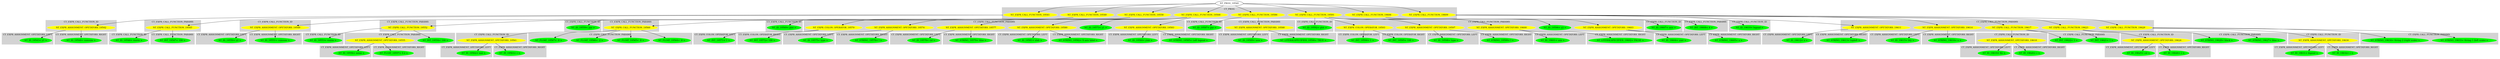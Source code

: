 digraph {

subgraph cluster0 {
 node [style=filled,color=white];
 style=filled;
 color=lightgrey;
 label = "CT_PROG";

"NT_EXPR_CALL_FUNCTION_19541"
 [fillcolor = yellow]
"NT_EXPR_CALL_FUNCTION_19548"
 [fillcolor = yellow]
"NT_EXPR_CALL_FUNCTION_19558"
 [fillcolor = yellow]
"NT_EXPR_CALL_FUNCTION_19568"
 [fillcolor = yellow]
"NT_EXPR_CALL_FUNCTION_19586"
 [fillcolor = yellow]
"NT_EXPR_CALL_FUNCTION_19591"
 [fillcolor = yellow]
"NT_EXPR_CALL_FUNCTION_19606"
 [fillcolor = yellow]
"NT_EXPR_CALL_FUNCTION_19609"
 [fillcolor = yellow]
}
"NT_PROG_19540"->"NT_EXPR_CALL_FUNCTION_19541"
subgraph cluster1 {
 node [style=filled,color=white];
 style=filled;
 color=lightgrey;
 label = "CT_EXPR_CALL_FUNCTION_ID";

"NT_EXPR_ASSIGNMENT_OPETATORS_19542"
 [fillcolor = yellow]
}
subgraph cluster2 {
 node [style=filled,color=white];
 style=filled;
 color=lightgrey;
 label = "CT_EXPR_CALL_FUNCTION_PARAMS";

"NT_EXPR_CALL_FUNCTION_19545"
 [fillcolor = yellow]
}
"NT_EXPR_CALL_FUNCTION_19541"->"NT_EXPR_ASSIGNMENT_OPETATORS_19542"
subgraph cluster3 {
 node [style=filled,color=white];
 style=filled;
 color=lightgrey;
 label = "CT_EXPR_ASSIGNMENT_OPETATORS_LEFT";

"NT_ID_19543< y1 >"
 [fillcolor = green]
}
subgraph cluster4 {
 node [style=filled,color=white];
 style=filled;
 color=lightgrey;
 label = "CT_EXPR_ASSIGNMENT_OPETATORS_RIGHT";

"NT_ID_19544< cumsum >"
 [fillcolor = green]
}
"NT_EXPR_ASSIGNMENT_OPETATORS_19542"->"NT_ID_19543< y1 >"
"NT_EXPR_ASSIGNMENT_OPETATORS_19542"->"NT_ID_19544< cumsum >"
"NT_EXPR_CALL_FUNCTION_19541"->"NT_EXPR_CALL_FUNCTION_19545"
subgraph cluster5 {
 node [style=filled,color=white];
 style=filled;
 color=lightgrey;
 label = "CT_EXPR_CALL_FUNCTION_ID";

"NT_ID_19546< rnorm >"
 [fillcolor = green]
}
subgraph cluster6 {
 node [style=filled,color=white];
 style=filled;
 color=lightgrey;
 label = "CT_EXPR_CALL_FUNCTION_PARAMS";

"NT_INT_19547< 100 >"
 [fillcolor = green]
}
"NT_EXPR_CALL_FUNCTION_19545"->"NT_ID_19546< rnorm >"
"NT_EXPR_CALL_FUNCTION_19545"->"NT_INT_19547< 100 >"
"NT_PROG_19540"->"NT_EXPR_CALL_FUNCTION_19548"
subgraph cluster7 {
 node [style=filled,color=white];
 style=filled;
 color=lightgrey;
 label = "CT_EXPR_CALL_FUNCTION_ID";

"NT_EXPR_ASSIGNMENT_OPETATORS_19549"
 [fillcolor = yellow]
}
subgraph cluster8 {
 node [style=filled,color=white];
 style=filled;
 color=lightgrey;
 label = "CT_EXPR_CALL_FUNCTION_PARAMS";

"NT_EXPR_CALL_FUNCTION_19552"
 [fillcolor = yellow]
}
"NT_EXPR_CALL_FUNCTION_19548"->"NT_EXPR_ASSIGNMENT_OPETATORS_19549"
subgraph cluster9 {
 node [style=filled,color=white];
 style=filled;
 color=lightgrey;
 label = "CT_EXPR_ASSIGNMENT_OPETATORS_LEFT";

"NT_ID_19550< y2 >"
 [fillcolor = green]
}
subgraph cluster10 {
 node [style=filled,color=white];
 style=filled;
 color=lightgrey;
 label = "CT_EXPR_ASSIGNMENT_OPETATORS_RIGHT";

"NT_ID_19551< cumsum >"
 [fillcolor = green]
}
"NT_EXPR_ASSIGNMENT_OPETATORS_19549"->"NT_ID_19550< y2 >"
"NT_EXPR_ASSIGNMENT_OPETATORS_19549"->"NT_ID_19551< cumsum >"
"NT_EXPR_CALL_FUNCTION_19548"->"NT_EXPR_CALL_FUNCTION_19552"
subgraph cluster11 {
 node [style=filled,color=white];
 style=filled;
 color=lightgrey;
 label = "CT_EXPR_CALL_FUNCTION_ID";

"NT_ID_19553< rnorm >"
 [fillcolor = green]
}
subgraph cluster12 {
 node [style=filled,color=white];
 style=filled;
 color=lightgrey;
 label = "CT_EXPR_CALL_FUNCTION_PARAMS";

"NT_INT_19554< 100 >"
 [fillcolor = green]
"NT_EXPR_ASSIGNMENT_OPETATORS_19555"
 [fillcolor = yellow]
}
"NT_EXPR_CALL_FUNCTION_19552"->"NT_ID_19553< rnorm >"
"NT_EXPR_CALL_FUNCTION_19552"->"NT_INT_19554< 100 >"
"NT_EXPR_CALL_FUNCTION_19552"->"NT_EXPR_ASSIGNMENT_OPETATORS_19555"
subgraph cluster13 {
 node [style=filled,color=white];
 style=filled;
 color=lightgrey;
 label = "CT_EXPR_ASSIGNMENT_OPETATORS_LEFT";

"NT_ID_19556< mean >"
 [fillcolor = green]
}
subgraph cluster14 {
 node [style=filled,color=white];
 style=filled;
 color=lightgrey;
 label = "CT_EXPR_ASSIGNMENT_OPETATORS_RIGHT";

"NT_FLOAT_19557< 0.2 >"
 [fillcolor = green]
}
"NT_EXPR_ASSIGNMENT_OPETATORS_19555"->"NT_ID_19556< mean >"
"NT_EXPR_ASSIGNMENT_OPETATORS_19555"->"NT_FLOAT_19557< 0.2 >"
"NT_PROG_19540"->"NT_EXPR_CALL_FUNCTION_19558"
subgraph cluster15 {
 node [style=filled,color=white];
 style=filled;
 color=lightgrey;
 label = "CT_EXPR_CALL_FUNCTION_ID";

"NT_ID_19559< par >"
 [fillcolor = green]
}
subgraph cluster16 {
 node [style=filled,color=white];
 style=filled;
 color=lightgrey;
 label = "CT_EXPR_CALL_FUNCTION_PARAMS";

"NT_EXPR_CALL_FUNCTION_19560"
 [fillcolor = yellow]
}
"NT_EXPR_CALL_FUNCTION_19558"->"NT_ID_19559< par >"
"NT_EXPR_CALL_FUNCTION_19558"->"NT_EXPR_CALL_FUNCTION_19560"
subgraph cluster17 {
 node [style=filled,color=white];
 style=filled;
 color=lightgrey;
 label = "CT_EXPR_CALL_FUNCTION_ID";

"NT_EXPR_ASSIGNMENT_OPETATORS_19561"
 [fillcolor = yellow]
}
subgraph cluster18 {
 node [style=filled,color=white];
 style=filled;
 color=lightgrey;
 label = "CT_EXPR_CALL_FUNCTION_PARAMS";

"NT_FLOAT_19564< .8 >"
 [fillcolor = green]
"NT_FLOAT_19565< .8 >"
 [fillcolor = green]
"NT_FLOAT_19566< .2 >"
 [fillcolor = green]
"NT_FLOAT_19567< .8 >"
 [fillcolor = green]
}
"NT_EXPR_CALL_FUNCTION_19560"->"NT_EXPR_ASSIGNMENT_OPETATORS_19561"
subgraph cluster19 {
 node [style=filled,color=white];
 style=filled;
 color=lightgrey;
 label = "CT_EXPR_ASSIGNMENT_OPETATORS_LEFT";

"NT_ID_19562< mai >"
 [fillcolor = green]
}
subgraph cluster20 {
 node [style=filled,color=white];
 style=filled;
 color=lightgrey;
 label = "CT_EXPR_ASSIGNMENT_OPETATORS_RIGHT";

"NT_ID_19563< c >"
 [fillcolor = green]
}
"NT_EXPR_ASSIGNMENT_OPETATORS_19561"->"NT_ID_19562< mai >"
"NT_EXPR_ASSIGNMENT_OPETATORS_19561"->"NT_ID_19563< c >"
"NT_EXPR_CALL_FUNCTION_19560"->"NT_FLOAT_19564< .8 >"
"NT_EXPR_CALL_FUNCTION_19560"->"NT_FLOAT_19565< .8 >"
"NT_EXPR_CALL_FUNCTION_19560"->"NT_FLOAT_19566< .2 >"
"NT_EXPR_CALL_FUNCTION_19560"->"NT_FLOAT_19567< .8 >"
"NT_PROG_19540"->"NT_EXPR_CALL_FUNCTION_19568"
subgraph cluster21 {
 node [style=filled,color=white];
 style=filled;
 color=lightgrey;
 label = "CT_EXPR_CALL_FUNCTION_ID";

"NT_ID_19569< plot >"
 [fillcolor = green]
}
subgraph cluster22 {
 node [style=filled,color=white];
 style=filled;
 color=lightgrey;
 label = "CT_EXPR_CALL_FUNCTION_PARAMS";

"NT_EXPR_COLON_OPERATOR_19570"
 [fillcolor = yellow]
"NT_ID_19573< y1 >"
 [fillcolor = green]
"NT_EXPR_ASSIGNMENT_OPETATORS_19574"
 [fillcolor = yellow]
"NT_EXPR_ASSIGNMENT_OPETATORS_19577"
 [fillcolor = yellow]
"NT_EXPR_ASSIGNMENT_OPETATORS_19580"
 [fillcolor = yellow]
"NT_EXPR_ASSIGNMENT_OPETATORS_19583"
 [fillcolor = yellow]
}
"NT_EXPR_CALL_FUNCTION_19568"->"NT_ID_19569< plot >"
"NT_EXPR_CALL_FUNCTION_19568"->"NT_EXPR_COLON_OPERATOR_19570"
subgraph cluster23 {
 node [style=filled,color=white];
 style=filled;
 color=lightgrey;
 label = "CT_EXPR_COLON_OPERATOR_LEFT";

"NT_INT_19571< 1 >"
 [fillcolor = green]
}
subgraph cluster24 {
 node [style=filled,color=white];
 style=filled;
 color=lightgrey;
 label = "CT_EXPR_COLON_OPERATOR_RIGHT";

"NT_INT_19572< 100 >"
 [fillcolor = green]
}
"NT_EXPR_COLON_OPERATOR_19570"->"NT_INT_19571< 1 >"
"NT_EXPR_COLON_OPERATOR_19570"->"NT_INT_19572< 100 >"
"NT_EXPR_CALL_FUNCTION_19568"->"NT_ID_19573< y1 >"
"NT_EXPR_CALL_FUNCTION_19568"->"NT_EXPR_ASSIGNMENT_OPETATORS_19574"
subgraph cluster25 {
 node [style=filled,color=white];
 style=filled;
 color=lightgrey;
 label = "CT_EXPR_ASSIGNMENT_OPETATORS_LEFT";

"NT_ID_19575< type >"
 [fillcolor = green]
}
subgraph cluster26 {
 node [style=filled,color=white];
 style=filled;
 color=lightgrey;
 label = "CT_EXPR_ASSIGNMENT_OPETATORS_RIGHT";

"NT_STRING_19576< l >"
 [fillcolor = green]
}
"NT_EXPR_ASSIGNMENT_OPETATORS_19574"->"NT_ID_19575< type >"
"NT_EXPR_ASSIGNMENT_OPETATORS_19574"->"NT_STRING_19576< l >"
"NT_EXPR_CALL_FUNCTION_19568"->"NT_EXPR_ASSIGNMENT_OPETATORS_19577"
subgraph cluster27 {
 node [style=filled,color=white];
 style=filled;
 color=lightgrey;
 label = "CT_EXPR_ASSIGNMENT_OPETATORS_LEFT";

"NT_ID_19578< col >"
 [fillcolor = green]
}
subgraph cluster28 {
 node [style=filled,color=white];
 style=filled;
 color=lightgrey;
 label = "CT_EXPR_ASSIGNMENT_OPETATORS_RIGHT";

"NT_STRING_19579< blue >"
 [fillcolor = green]
}
"NT_EXPR_ASSIGNMENT_OPETATORS_19577"->"NT_ID_19578< col >"
"NT_EXPR_ASSIGNMENT_OPETATORS_19577"->"NT_STRING_19579< blue >"
"NT_EXPR_CALL_FUNCTION_19568"->"NT_EXPR_ASSIGNMENT_OPETATORS_19580"
subgraph cluster29 {
 node [style=filled,color=white];
 style=filled;
 color=lightgrey;
 label = "CT_EXPR_ASSIGNMENT_OPETATORS_LEFT";

"NT_ID_19581< xlab >"
 [fillcolor = green]
}
subgraph cluster30 {
 node [style=filled,color=white];
 style=filled;
 color=lightgrey;
 label = "CT_EXPR_ASSIGNMENT_OPETATORS_RIGHT";

"NT_STRING_19582< X axis label >"
 [fillcolor = green]
}
"NT_EXPR_ASSIGNMENT_OPETATORS_19580"->"NT_ID_19581< xlab >"
"NT_EXPR_ASSIGNMENT_OPETATORS_19580"->"NT_STRING_19582< X axis label >"
"NT_EXPR_CALL_FUNCTION_19568"->"NT_EXPR_ASSIGNMENT_OPETATORS_19583"
subgraph cluster31 {
 node [style=filled,color=white];
 style=filled;
 color=lightgrey;
 label = "CT_EXPR_ASSIGNMENT_OPETATORS_LEFT";

"NT_ID_19584< ylab >"
 [fillcolor = green]
}
subgraph cluster32 {
 node [style=filled,color=white];
 style=filled;
 color=lightgrey;
 label = "CT_EXPR_ASSIGNMENT_OPETATORS_RIGHT";

"NT_STRING_19585< Left legend >"
 [fillcolor = green]
}
"NT_EXPR_ASSIGNMENT_OPETATORS_19583"->"NT_ID_19584< ylab >"
"NT_EXPR_ASSIGNMENT_OPETATORS_19583"->"NT_STRING_19585< Left legend >"
"NT_PROG_19540"->"NT_EXPR_CALL_FUNCTION_19586"
subgraph cluster33 {
 node [style=filled,color=white];
 style=filled;
 color=lightgrey;
 label = "CT_EXPR_CALL_FUNCTION_ID";

"NT_ID_19587< par >"
 [fillcolor = green]
}
subgraph cluster34 {
 node [style=filled,color=white];
 style=filled;
 color=lightgrey;
 label = "CT_EXPR_CALL_FUNCTION_PARAMS";

"NT_EXPR_ASSIGNMENT_OPETATORS_19588"
 [fillcolor = yellow]
}
"NT_EXPR_CALL_FUNCTION_19586"->"NT_ID_19587< par >"
"NT_EXPR_CALL_FUNCTION_19586"->"NT_EXPR_ASSIGNMENT_OPETATORS_19588"
subgraph cluster35 {
 node [style=filled,color=white];
 style=filled;
 color=lightgrey;
 label = "CT_EXPR_ASSIGNMENT_OPETATORS_LEFT";

"NT_ID_19589< new >"
 [fillcolor = green]
}
subgraph cluster36 {
 node [style=filled,color=white];
 style=filled;
 color=lightgrey;
 label = "CT_EXPR_ASSIGNMENT_OPETATORS_RIGHT";

"NT_LITERALSPECIFIER_19590< TRUE >"
 [fillcolor = green]
}
"NT_EXPR_ASSIGNMENT_OPETATORS_19588"->"NT_ID_19589< new >"
"NT_EXPR_ASSIGNMENT_OPETATORS_19588"->"NT_LITERALSPECIFIER_19590< TRUE >"
"NT_PROG_19540"->"NT_EXPR_CALL_FUNCTION_19591"
subgraph cluster37 {
 node [style=filled,color=white];
 style=filled;
 color=lightgrey;
 label = "CT_EXPR_CALL_FUNCTION_ID";

"NT_ID_19592< plot >"
 [fillcolor = green]
}
subgraph cluster38 {
 node [style=filled,color=white];
 style=filled;
 color=lightgrey;
 label = "CT_EXPR_CALL_FUNCTION_PARAMS";

"NT_EXPR_COLON_OPERATOR_19593"
 [fillcolor = yellow]
"NT_ID_19596< y2 >"
 [fillcolor = green]
"NT_EXPR_ASSIGNMENT_OPETATORS_19597"
 [fillcolor = yellow]
"NT_EXPR_ASSIGNMENT_OPETATORS_19600"
 [fillcolor = yellow]
"NT_EXPR_ASSIGNMENT_OPETATORS_19603"
 [fillcolor = yellow]
}
"NT_EXPR_CALL_FUNCTION_19591"->"NT_ID_19592< plot >"
"NT_EXPR_CALL_FUNCTION_19591"->"NT_EXPR_COLON_OPERATOR_19593"
subgraph cluster39 {
 node [style=filled,color=white];
 style=filled;
 color=lightgrey;
 label = "CT_EXPR_COLON_OPERATOR_LEFT";

"NT_INT_19594< 1 >"
 [fillcolor = green]
}
subgraph cluster40 {
 node [style=filled,color=white];
 style=filled;
 color=lightgrey;
 label = "CT_EXPR_COLON_OPERATOR_RIGHT";

"NT_INT_19595< 100 >"
 [fillcolor = green]
}
"NT_EXPR_COLON_OPERATOR_19593"->"NT_INT_19594< 1 >"
"NT_EXPR_COLON_OPERATOR_19593"->"NT_INT_19595< 100 >"
"NT_EXPR_CALL_FUNCTION_19591"->"NT_ID_19596< y2 >"
"NT_EXPR_CALL_FUNCTION_19591"->"NT_EXPR_ASSIGNMENT_OPETATORS_19597"
subgraph cluster41 {
 node [style=filled,color=white];
 style=filled;
 color=lightgrey;
 label = "CT_EXPR_ASSIGNMENT_OPETATORS_LEFT";

"NT_ID_19598< type >"
 [fillcolor = green]
}
subgraph cluster42 {
 node [style=filled,color=white];
 style=filled;
 color=lightgrey;
 label = "CT_EXPR_ASSIGNMENT_OPETATORS_RIGHT";

"NT_STRING_19599< l >"
 [fillcolor = green]
}
"NT_EXPR_ASSIGNMENT_OPETATORS_19597"->"NT_ID_19598< type >"
"NT_EXPR_ASSIGNMENT_OPETATORS_19597"->"NT_STRING_19599< l >"
"NT_EXPR_CALL_FUNCTION_19591"->"NT_EXPR_ASSIGNMENT_OPETATORS_19600"
subgraph cluster43 {
 node [style=filled,color=white];
 style=filled;
 color=lightgrey;
 label = "CT_EXPR_ASSIGNMENT_OPETATORS_LEFT";

"NT_ID_19601< ann >"
 [fillcolor = green]
}
subgraph cluster44 {
 node [style=filled,color=white];
 style=filled;
 color=lightgrey;
 label = "CT_EXPR_ASSIGNMENT_OPETATORS_RIGHT";

"NT_LITERALSPECIFIER_19602< FALSE >"
 [fillcolor = green]
}
"NT_EXPR_ASSIGNMENT_OPETATORS_19600"->"NT_ID_19601< ann >"
"NT_EXPR_ASSIGNMENT_OPETATORS_19600"->"NT_LITERALSPECIFIER_19602< FALSE >"
"NT_EXPR_CALL_FUNCTION_19591"->"NT_EXPR_ASSIGNMENT_OPETATORS_19603"
subgraph cluster45 {
 node [style=filled,color=white];
 style=filled;
 color=lightgrey;
 label = "CT_EXPR_ASSIGNMENT_OPETATORS_LEFT";

"NT_ID_19604< yaxt >"
 [fillcolor = green]
}
subgraph cluster46 {
 node [style=filled,color=white];
 style=filled;
 color=lightgrey;
 label = "CT_EXPR_ASSIGNMENT_OPETATORS_RIGHT";

"NT_STRING_19605< n >"
 [fillcolor = green]
}
"NT_EXPR_ASSIGNMENT_OPETATORS_19603"->"NT_ID_19604< yaxt >"
"NT_EXPR_ASSIGNMENT_OPETATORS_19603"->"NT_STRING_19605< n >"
"NT_PROG_19540"->"NT_EXPR_CALL_FUNCTION_19606"
subgraph cluster47 {
 node [style=filled,color=white];
 style=filled;
 color=lightgrey;
 label = "CT_EXPR_CALL_FUNCTION_ID";

"NT_ID_19607< axis >"
 [fillcolor = green]
}
subgraph cluster48 {
 node [style=filled,color=white];
 style=filled;
 color=lightgrey;
 label = "CT_EXPR_CALL_FUNCTION_PARAMS";

"NT_INT_19608< 4 >"
 [fillcolor = green]
}
"NT_EXPR_CALL_FUNCTION_19606"->"NT_ID_19607< axis >"
"NT_EXPR_CALL_FUNCTION_19606"->"NT_INT_19608< 4 >"
"NT_PROG_19540"->"NT_EXPR_CALL_FUNCTION_19609"
subgraph cluster49 {
 node [style=filled,color=white];
 style=filled;
 color=lightgrey;
 label = "CT_EXPR_CALL_FUNCTION_ID";

"NT_ID_19610< legend >"
 [fillcolor = green]
}
subgraph cluster50 {
 node [style=filled,color=white];
 style=filled;
 color=lightgrey;
 label = "CT_EXPR_CALL_FUNCTION_PARAMS";

"NT_EXPR_ASSIGNMENT_OPETATORS_19611"
 [fillcolor = yellow]
"NT_EXPR_ASSIGNMENT_OPETATORS_19614"
 [fillcolor = yellow]
"NT_EXPR_CALL_FUNCTION_19617"
 [fillcolor = yellow]
"NT_EXPR_CALL_FUNCTION_19623"
 [fillcolor = yellow]
"NT_EXPR_CALL_FUNCTION_19629"
 [fillcolor = yellow]
}
"NT_EXPR_CALL_FUNCTION_19609"->"NT_ID_19610< legend >"
"NT_EXPR_CALL_FUNCTION_19609"->"NT_EXPR_ASSIGNMENT_OPETATORS_19611"
subgraph cluster51 {
 node [style=filled,color=white];
 style=filled;
 color=lightgrey;
 label = "CT_EXPR_ASSIGNMENT_OPETATORS_LEFT";

"NT_ID_19612< x >"
 [fillcolor = green]
}
subgraph cluster52 {
 node [style=filled,color=white];
 style=filled;
 color=lightgrey;
 label = "CT_EXPR_ASSIGNMENT_OPETATORS_RIGHT";

"NT_STRING_19613< topleft >"
 [fillcolor = green]
}
"NT_EXPR_ASSIGNMENT_OPETATORS_19611"->"NT_ID_19612< x >"
"NT_EXPR_ASSIGNMENT_OPETATORS_19611"->"NT_STRING_19613< topleft >"
"NT_EXPR_CALL_FUNCTION_19609"->"NT_EXPR_ASSIGNMENT_OPETATORS_19614"
subgraph cluster53 {
 node [style=filled,color=white];
 style=filled;
 color=lightgrey;
 label = "CT_EXPR_ASSIGNMENT_OPETATORS_LEFT";

"NT_ID_19615< bty >"
 [fillcolor = green]
}
subgraph cluster54 {
 node [style=filled,color=white];
 style=filled;
 color=lightgrey;
 label = "CT_EXPR_ASSIGNMENT_OPETATORS_RIGHT";

"NT_STRING_19616< n >"
 [fillcolor = green]
}
"NT_EXPR_ASSIGNMENT_OPETATORS_19614"->"NT_ID_19615< bty >"
"NT_EXPR_ASSIGNMENT_OPETATORS_19614"->"NT_STRING_19616< n >"
"NT_EXPR_CALL_FUNCTION_19609"->"NT_EXPR_CALL_FUNCTION_19617"
subgraph cluster55 {
 node [style=filled,color=white];
 style=filled;
 color=lightgrey;
 label = "CT_EXPR_CALL_FUNCTION_ID";

"NT_EXPR_ASSIGNMENT_OPETATORS_19618"
 [fillcolor = yellow]
}
subgraph cluster56 {
 node [style=filled,color=white];
 style=filled;
 color=lightgrey;
 label = "CT_EXPR_CALL_FUNCTION_PARAMS";

"NT_INT_19621< 1 >"
 [fillcolor = green]
"NT_INT_19622< 1 >"
 [fillcolor = green]
}
"NT_EXPR_CALL_FUNCTION_19617"->"NT_EXPR_ASSIGNMENT_OPETATORS_19618"
subgraph cluster57 {
 node [style=filled,color=white];
 style=filled;
 color=lightgrey;
 label = "CT_EXPR_ASSIGNMENT_OPETATORS_LEFT";

"NT_ID_19619< lty >"
 [fillcolor = green]
}
subgraph cluster58 {
 node [style=filled,color=white];
 style=filled;
 color=lightgrey;
 label = "CT_EXPR_ASSIGNMENT_OPETATORS_RIGHT";

"NT_ID_19620< c >"
 [fillcolor = green]
}
"NT_EXPR_ASSIGNMENT_OPETATORS_19618"->"NT_ID_19619< lty >"
"NT_EXPR_ASSIGNMENT_OPETATORS_19618"->"NT_ID_19620< c >"
"NT_EXPR_CALL_FUNCTION_19617"->"NT_INT_19621< 1 >"
"NT_EXPR_CALL_FUNCTION_19617"->"NT_INT_19622< 1 >"
"NT_EXPR_CALL_FUNCTION_19609"->"NT_EXPR_CALL_FUNCTION_19623"
subgraph cluster59 {
 node [style=filled,color=white];
 style=filled;
 color=lightgrey;
 label = "CT_EXPR_CALL_FUNCTION_ID";

"NT_EXPR_ASSIGNMENT_OPETATORS_19624"
 [fillcolor = yellow]
}
subgraph cluster60 {
 node [style=filled,color=white];
 style=filled;
 color=lightgrey;
 label = "CT_EXPR_CALL_FUNCTION_PARAMS";

"NT_STRING_19627< blue >"
 [fillcolor = green]
"NT_STRING_19628< black >"
 [fillcolor = green]
}
"NT_EXPR_CALL_FUNCTION_19623"->"NT_EXPR_ASSIGNMENT_OPETATORS_19624"
subgraph cluster61 {
 node [style=filled,color=white];
 style=filled;
 color=lightgrey;
 label = "CT_EXPR_ASSIGNMENT_OPETATORS_LEFT";

"NT_ID_19625< col >"
 [fillcolor = green]
}
subgraph cluster62 {
 node [style=filled,color=white];
 style=filled;
 color=lightgrey;
 label = "CT_EXPR_ASSIGNMENT_OPETATORS_RIGHT";

"NT_ID_19626< c >"
 [fillcolor = green]
}
"NT_EXPR_ASSIGNMENT_OPETATORS_19624"->"NT_ID_19625< col >"
"NT_EXPR_ASSIGNMENT_OPETATORS_19624"->"NT_ID_19626< c >"
"NT_EXPR_CALL_FUNCTION_19623"->"NT_STRING_19627< blue >"
"NT_EXPR_CALL_FUNCTION_19623"->"NT_STRING_19628< black >"
"NT_EXPR_CALL_FUNCTION_19609"->"NT_EXPR_CALL_FUNCTION_19629"
subgraph cluster63 {
 node [style=filled,color=white];
 style=filled;
 color=lightgrey;
 label = "CT_EXPR_CALL_FUNCTION_ID";

"NT_EXPR_ASSIGNMENT_OPETATORS_19630"
 [fillcolor = yellow]
}
subgraph cluster64 {
 node [style=filled,color=white];
 style=filled;
 color=lightgrey;
 label = "CT_EXPR_CALL_FUNCTION_PARAMS";

"NT_STRING_19633< String 1 (left scale) >"
 [fillcolor = green]
"NT_STRING_19634< String 2 (right scale) >"
 [fillcolor = green]
}
"NT_EXPR_CALL_FUNCTION_19629"->"NT_EXPR_ASSIGNMENT_OPETATORS_19630"
subgraph cluster65 {
 node [style=filled,color=white];
 style=filled;
 color=lightgrey;
 label = "CT_EXPR_ASSIGNMENT_OPETATORS_LEFT";

"NT_ID_19631< legend >"
 [fillcolor = green]
}
subgraph cluster66 {
 node [style=filled,color=white];
 style=filled;
 color=lightgrey;
 label = "CT_EXPR_ASSIGNMENT_OPETATORS_RIGHT";

"NT_ID_19632< c >"
 [fillcolor = green]
}
"NT_EXPR_ASSIGNMENT_OPETATORS_19630"->"NT_ID_19631< legend >"
"NT_EXPR_ASSIGNMENT_OPETATORS_19630"->"NT_ID_19632< c >"
"NT_EXPR_CALL_FUNCTION_19629"->"NT_STRING_19633< String 1 (left scale) >"
"NT_EXPR_CALL_FUNCTION_19629"->"NT_STRING_19634< String 2 (right scale) >"
}
